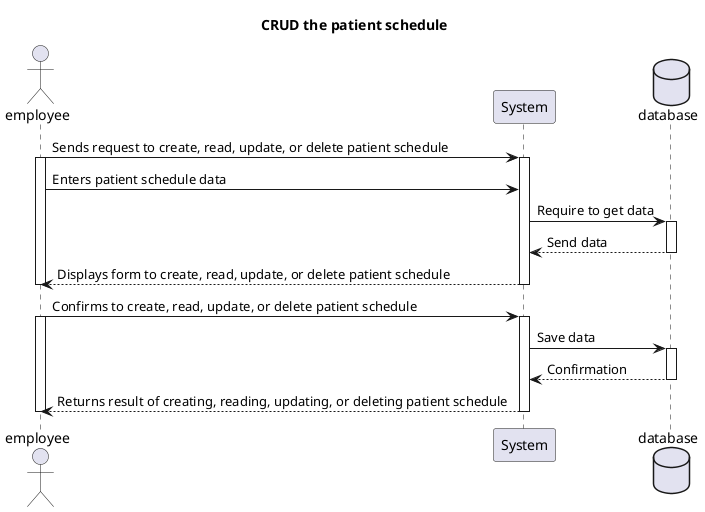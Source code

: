 @startuml
Title CRUD the patient schedule

actor employee
participant System
Database database

employee -> System: Sends request to create, read, update, or delete patient schedule
activate employee
activate System
employee -> System: Enters patient schedule data
System -> database: Require to get data
activate database
database --> System: Send data
deactivate database
System --> employee: Displays form to create, read, update, or delete patient schedule
deactivate System
deactivate employee

employee -> System: Confirms to create, read, update, or delete patient schedule
activate employee
activate System
System-> database: Save data
activate database
database --> System: Confirmation
deactivate database
System --> employee: Returns result of creating, reading, updating, or deleting patient schedule
deactivate System
deactivate employee
@enduml
